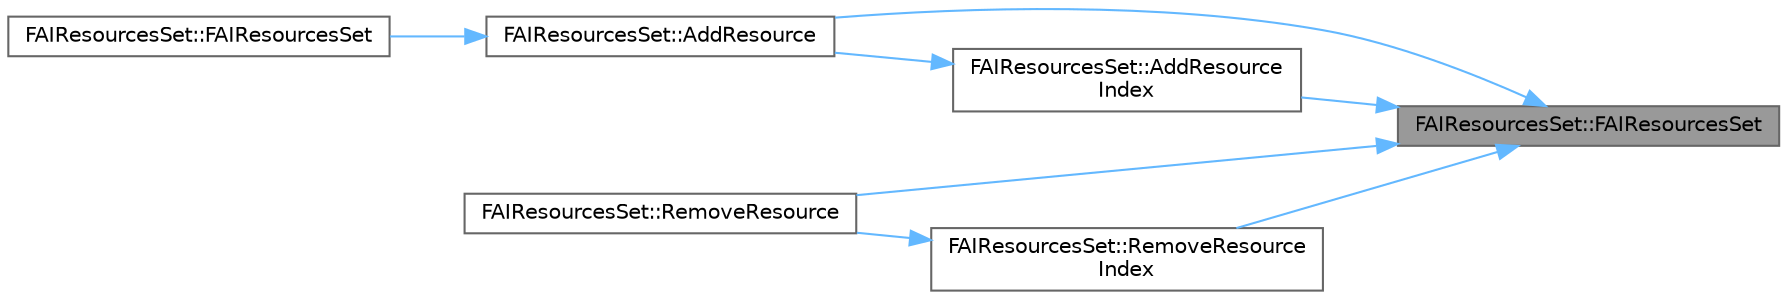 digraph "FAIResourcesSet::FAIResourcesSet"
{
 // INTERACTIVE_SVG=YES
 // LATEX_PDF_SIZE
  bgcolor="transparent";
  edge [fontname=Helvetica,fontsize=10,labelfontname=Helvetica,labelfontsize=10];
  node [fontname=Helvetica,fontsize=10,shape=box,height=0.2,width=0.4];
  rankdir="RL";
  Node1 [id="Node000001",label="FAIResourcesSet::FAIResourcesSet",height=0.2,width=0.4,color="gray40", fillcolor="grey60", style="filled", fontcolor="black",tooltip=" "];
  Node1 -> Node2 [id="edge1_Node000001_Node000002",dir="back",color="steelblue1",style="solid",tooltip=" "];
  Node2 [id="Node000002",label="FAIResourcesSet::AddResource",height=0.2,width=0.4,color="grey40", fillcolor="white", style="filled",URL="$dc/d4a/structFAIResourcesSet.html#ad25065ccfcea8a62a1a8f69d0fa97abd",tooltip=" "];
  Node2 -> Node3 [id="edge2_Node000002_Node000003",dir="back",color="steelblue1",style="solid",tooltip=" "];
  Node3 [id="Node000003",label="FAIResourcesSet::FAIResourcesSet",height=0.2,width=0.4,color="grey40", fillcolor="white", style="filled",URL="$dc/d4a/structFAIResourcesSet.html#a7079d083146337422987b5bb61015e3c",tooltip=" "];
  Node1 -> Node4 [id="edge3_Node000001_Node000004",dir="back",color="steelblue1",style="solid",tooltip=" "];
  Node4 [id="Node000004",label="FAIResourcesSet::AddResource\lIndex",height=0.2,width=0.4,color="grey40", fillcolor="white", style="filled",URL="$dc/d4a/structFAIResourcesSet.html#af15074b30270e3b5264f7a2c3afa9436",tooltip=" "];
  Node4 -> Node2 [id="edge4_Node000004_Node000002",dir="back",color="steelblue1",style="solid",tooltip=" "];
  Node1 -> Node5 [id="edge5_Node000001_Node000005",dir="back",color="steelblue1",style="solid",tooltip=" "];
  Node5 [id="Node000005",label="FAIResourcesSet::RemoveResource",height=0.2,width=0.4,color="grey40", fillcolor="white", style="filled",URL="$dc/d4a/structFAIResourcesSet.html#a360c42b9459b242b80b515c56d2eb9c9",tooltip=" "];
  Node1 -> Node6 [id="edge6_Node000001_Node000006",dir="back",color="steelblue1",style="solid",tooltip=" "];
  Node6 [id="Node000006",label="FAIResourcesSet::RemoveResource\lIndex",height=0.2,width=0.4,color="grey40", fillcolor="white", style="filled",URL="$dc/d4a/structFAIResourcesSet.html#a76c0a103f70b65a7f1c219bbb7babee2",tooltip=" "];
  Node6 -> Node5 [id="edge7_Node000006_Node000005",dir="back",color="steelblue1",style="solid",tooltip=" "];
}
